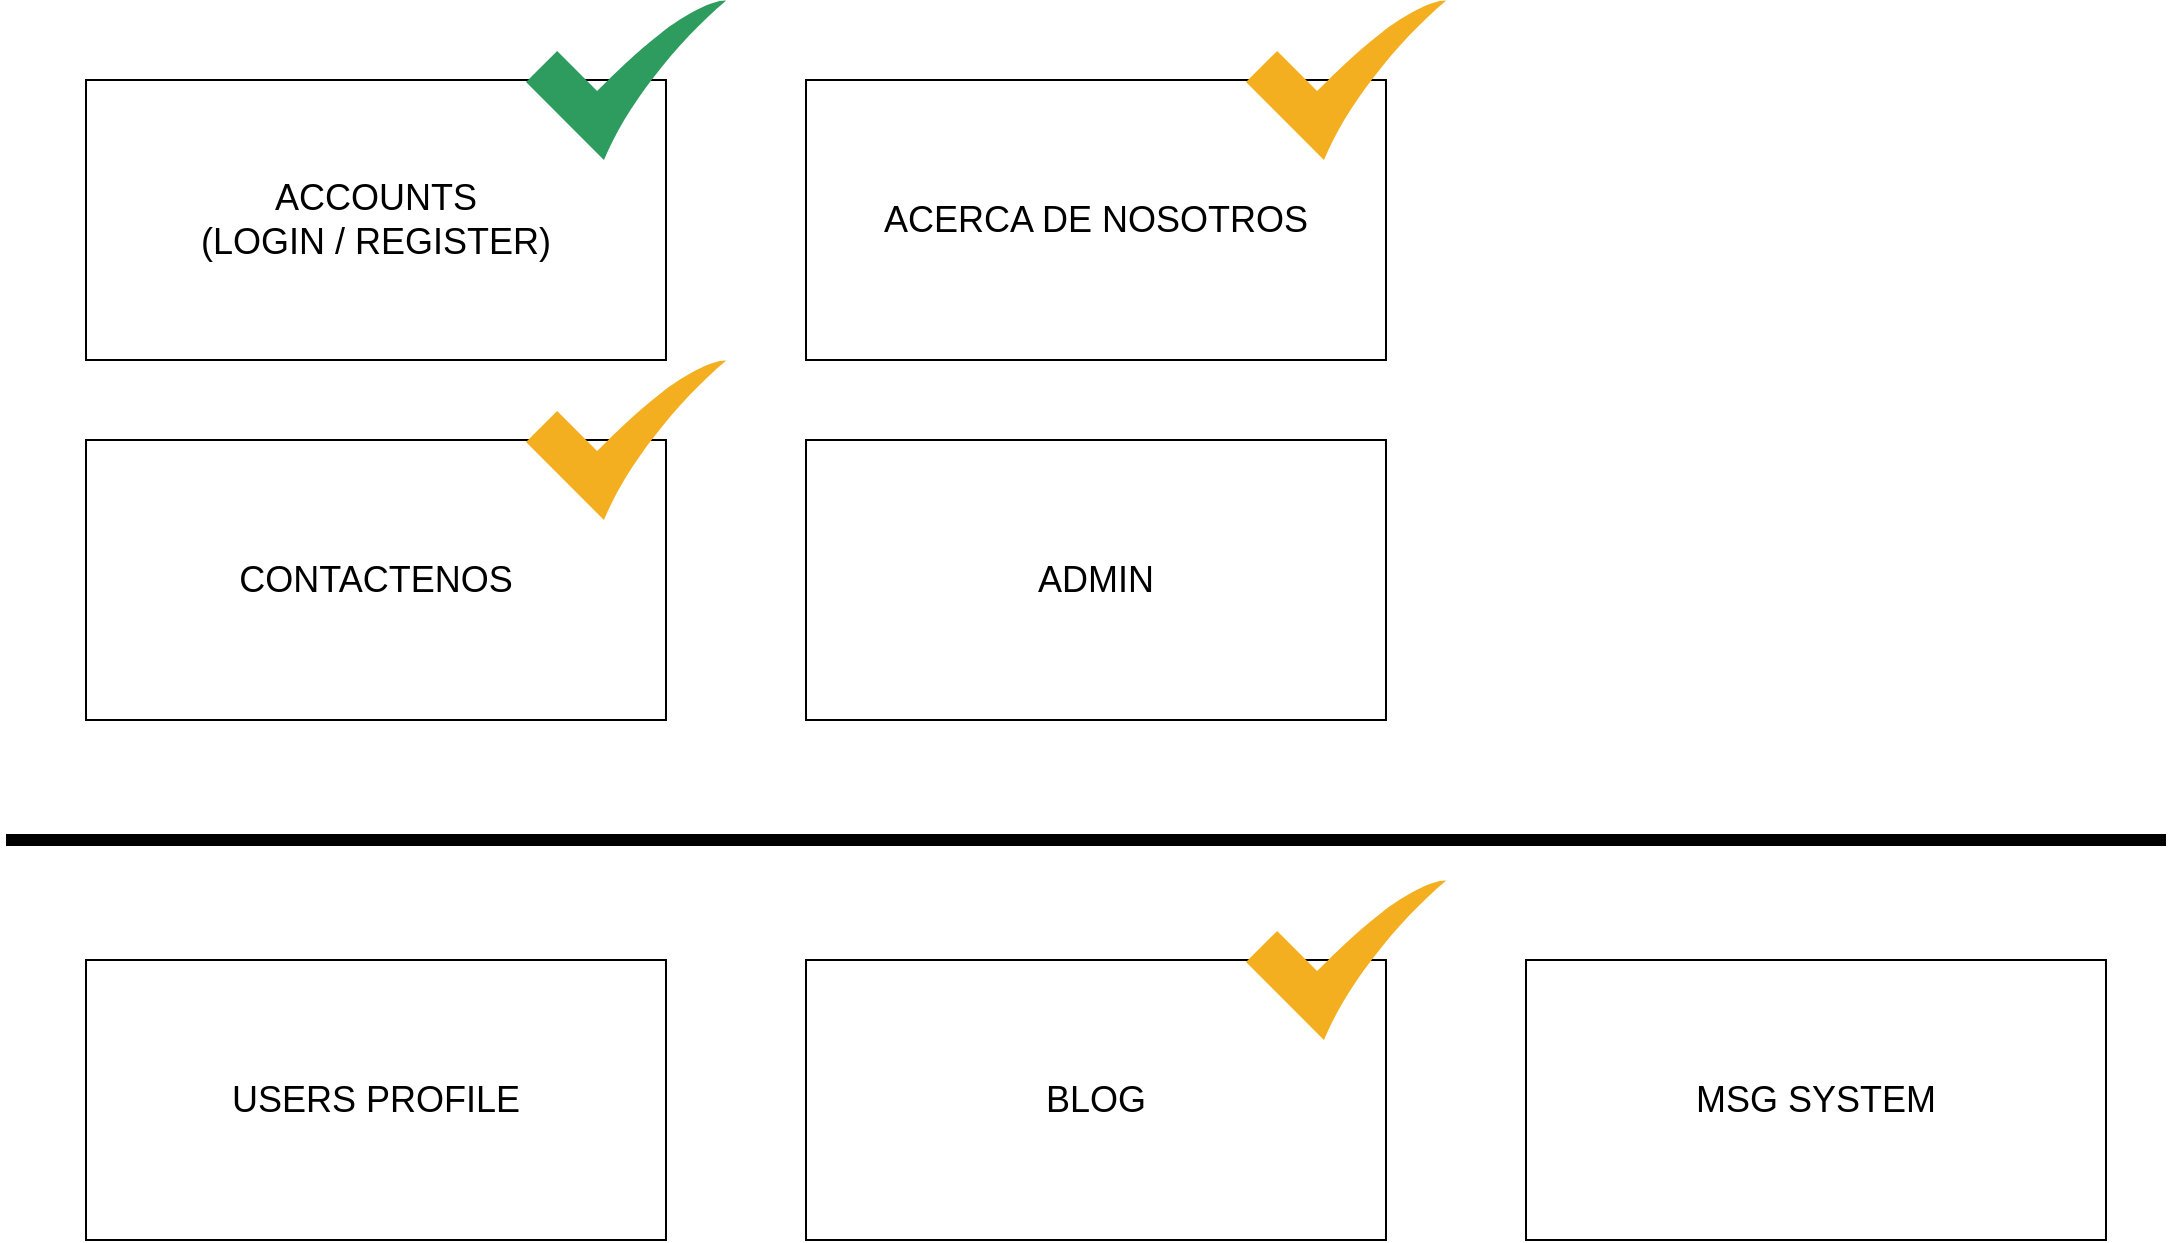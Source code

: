 <mxfile version="13.6.2" type="device"><diagram id="yneE6qaJ7M8iAbzbELoT" name="Page-1"><mxGraphModel dx="2062" dy="832" grid="1" gridSize="10" guides="1" tooltips="1" connect="1" arrows="1" fold="1" page="1" pageScale="1" pageWidth="1169" pageHeight="827" math="0" shadow="0"><root><mxCell id="0"/><mxCell id="1" parent="0"/><mxCell id="esYiOhB1Ci6nU6uwzi5C-1" value="ACCOUNTS&lt;br style=&quot;font-size: 18px;&quot;&gt;(LOGIN / REGISTER)" style="rounded=0;whiteSpace=wrap;html=1;fontSize=18;fontStyle=0" vertex="1" parent="1"><mxGeometry x="80" y="100" width="290" height="140" as="geometry"/></mxCell><mxCell id="esYiOhB1Ci6nU6uwzi5C-2" value="BLOG" style="rounded=0;whiteSpace=wrap;html=1;fontSize=18;fontStyle=0" vertex="1" parent="1"><mxGeometry x="440" y="540" width="290" height="140" as="geometry"/></mxCell><mxCell id="esYiOhB1Ci6nU6uwzi5C-3" value="ACERCA DE NOSOTROS" style="rounded=0;whiteSpace=wrap;html=1;fontSize=18;fontStyle=0" vertex="1" parent="1"><mxGeometry x="440" y="100" width="290" height="140" as="geometry"/></mxCell><mxCell id="esYiOhB1Ci6nU6uwzi5C-4" value="CONTACTENOS" style="rounded=0;whiteSpace=wrap;html=1;fontSize=18;fontStyle=0" vertex="1" parent="1"><mxGeometry x="80" y="280" width="290" height="140" as="geometry"/></mxCell><mxCell id="esYiOhB1Ci6nU6uwzi5C-5" value="ADMIN" style="rounded=0;whiteSpace=wrap;html=1;fontSize=18;fontStyle=0" vertex="1" parent="1"><mxGeometry x="440" y="280" width="290" height="140" as="geometry"/></mxCell><mxCell id="esYiOhB1Ci6nU6uwzi5C-6" value="USERS PROFILE" style="rounded=0;whiteSpace=wrap;html=1;fontSize=18;fontStyle=0" vertex="1" parent="1"><mxGeometry x="80" y="540" width="290" height="140" as="geometry"/></mxCell><mxCell id="esYiOhB1Ci6nU6uwzi5C-7" value="MSG SYSTEM" style="rounded=0;whiteSpace=wrap;html=1;fontSize=18;fontStyle=0" vertex="1" parent="1"><mxGeometry x="800" y="540" width="290" height="140" as="geometry"/></mxCell><mxCell id="esYiOhB1Ci6nU6uwzi5C-8" value="" style="endArrow=none;html=1;fontSize=18;strokeWidth=6;" edge="1" parent="1"><mxGeometry width="50" height="50" relative="1" as="geometry"><mxPoint x="40" y="480" as="sourcePoint"/><mxPoint x="1120" y="480" as="targetPoint"/></mxGeometry></mxCell><mxCell id="esYiOhB1Ci6nU6uwzi5C-9" value="" style="html=1;aspect=fixed;strokeColor=none;shadow=0;align=center;verticalAlign=top;fillColor=#2D9C5E;shape=mxgraph.gcp2.check;fontSize=18;" vertex="1" parent="1"><mxGeometry x="300" y="60" width="100" height="80" as="geometry"/></mxCell><mxCell id="esYiOhB1Ci6nU6uwzi5C-10" value="" style="html=1;aspect=fixed;strokeColor=none;shadow=0;align=center;verticalAlign=top;fillColor=#F4AF20;shape=mxgraph.gcp2.check;fontSize=18;" vertex="1" parent="1"><mxGeometry x="660" y="500" width="100" height="80" as="geometry"/></mxCell><mxCell id="esYiOhB1Ci6nU6uwzi5C-11" value="" style="html=1;aspect=fixed;strokeColor=none;shadow=0;align=center;verticalAlign=top;fillColor=#F4AF20;shape=mxgraph.gcp2.check;fontSize=18;" vertex="1" parent="1"><mxGeometry x="660" y="60" width="100" height="80" as="geometry"/></mxCell><mxCell id="esYiOhB1Ci6nU6uwzi5C-12" value="" style="html=1;aspect=fixed;strokeColor=none;shadow=0;align=center;verticalAlign=top;fillColor=#F4AF20;shape=mxgraph.gcp2.check;fontSize=18;" vertex="1" parent="1"><mxGeometry x="300" y="240" width="100" height="80" as="geometry"/></mxCell></root></mxGraphModel></diagram></mxfile>